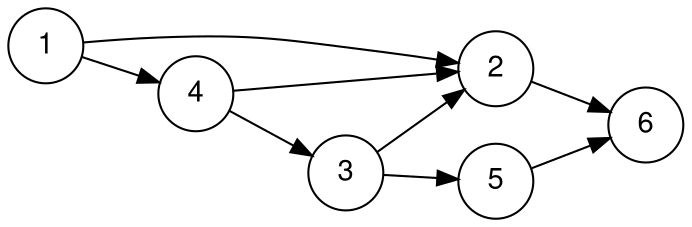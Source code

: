 digraph G {
fontname="Helvetica,Arial,sans-serif"
node [fontname="Helvetica,Arial,sans-serif"]
edge [fontname="Helvetica,Arial,sans-serif"]
graph [center=1 rankdir=LR]
layout = dot
node [shape=circle];
 1 -> 2;
 1 -> 4;
 3 -> 2;
 4 -> 2;
 4 -> 3;
 5 -> 6;
 3 -> 5;
 2 -> 6;

overlap=false
fontsize=12;
}